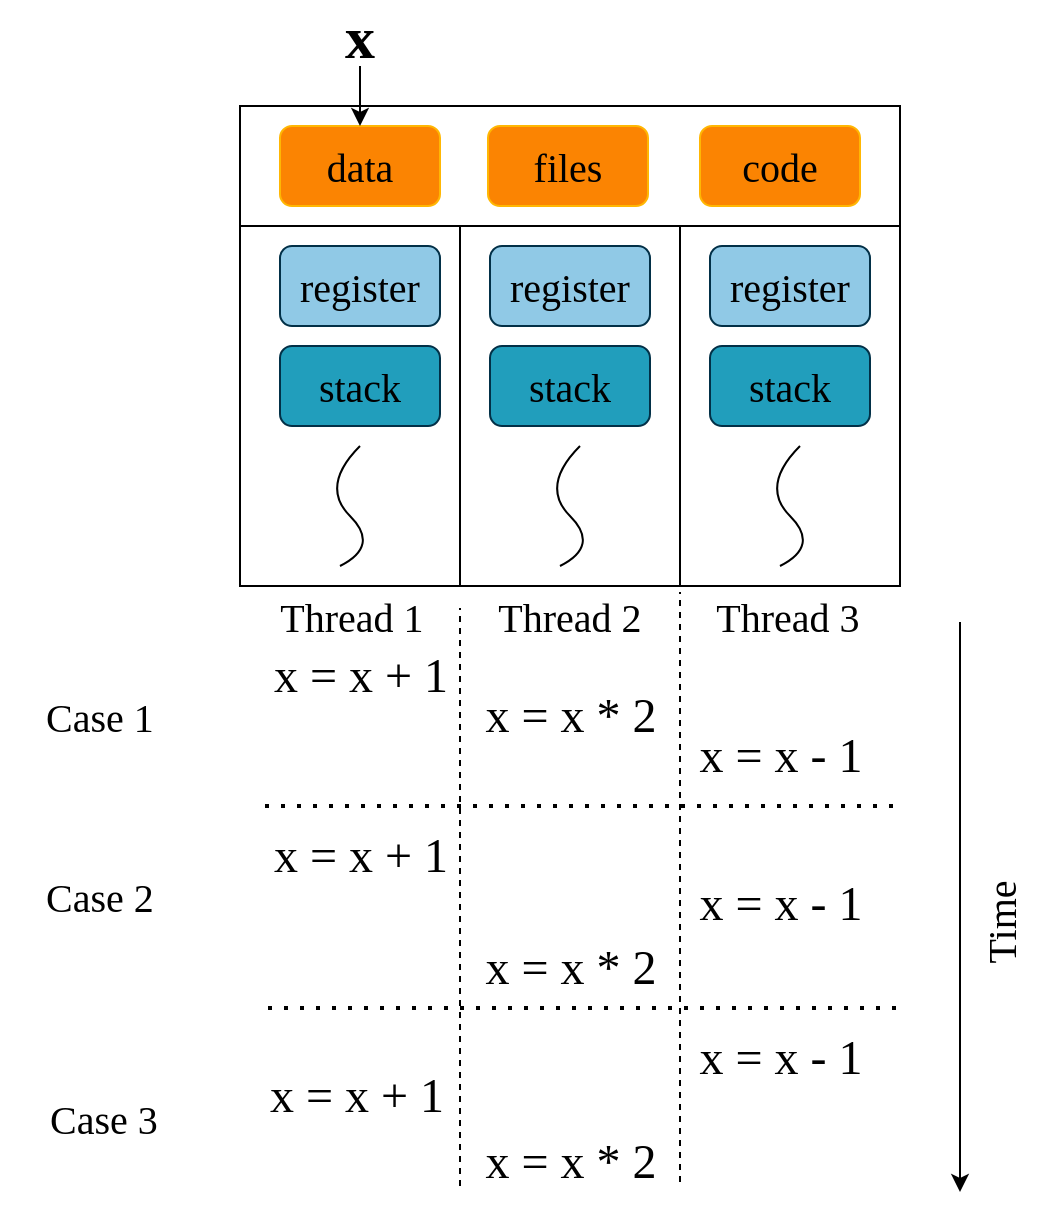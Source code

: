 <mxfile version="22.1.11" type="device">
  <diagram id="UhzK1AIhe0oO3-u0Gy6v" name="第 1 页">
    <mxGraphModel dx="954" dy="617" grid="1" gridSize="10" guides="1" tooltips="1" connect="1" arrows="1" fold="1" page="1" pageScale="1" pageWidth="827" pageHeight="1169" math="0" shadow="0">
      <root>
        <mxCell id="0" />
        <mxCell id="1" parent="0" />
        <mxCell id="kAfg0jahAlVaeJuu0UPe-10" value="" style="rounded=0;whiteSpace=wrap;html=1;fontSize=18;fillColor=none;fontFamily=Times New Roman;" parent="1" vertex="1">
          <mxGeometry x="460" y="180" width="110" height="180" as="geometry" />
        </mxCell>
        <mxCell id="kAfg0jahAlVaeJuu0UPe-7" value="" style="rounded=0;whiteSpace=wrap;html=1;fontSize=18;fillColor=none;fontFamily=Times New Roman;" parent="1" vertex="1">
          <mxGeometry x="240" y="180" width="110" height="180" as="geometry" />
        </mxCell>
        <mxCell id="kAfg0jahAlVaeJuu0UPe-1" value="" style="rounded=0;whiteSpace=wrap;html=1;fillColor=none;fontFamily=Times New Roman;" parent="1" vertex="1">
          <mxGeometry x="240" y="120" width="330" height="240" as="geometry" />
        </mxCell>
        <mxCell id="kAfg0jahAlVaeJuu0UPe-2" value="" style="rounded=0;whiteSpace=wrap;html=1;fillColor=none;fontFamily=Times New Roman;" parent="1" vertex="1">
          <mxGeometry x="240" y="120" width="330" height="60" as="geometry" />
        </mxCell>
        <mxCell id="kAfg0jahAlVaeJuu0UPe-4" value="data" style="rounded=1;whiteSpace=wrap;html=1;fillColor=#FB8402;strokeColor=#FFB703;fontSize=20;fontFamily=Times New Roman;" parent="1" vertex="1">
          <mxGeometry x="260" y="130" width="80" height="40" as="geometry" />
        </mxCell>
        <mxCell id="kAfg0jahAlVaeJuu0UPe-5" value="files" style="rounded=1;whiteSpace=wrap;html=1;fillColor=#FB8402;strokeColor=#FFB703;fontSize=20;fontFamily=Times New Roman;" parent="1" vertex="1">
          <mxGeometry x="364" y="130" width="80" height="40" as="geometry" />
        </mxCell>
        <mxCell id="kAfg0jahAlVaeJuu0UPe-6" value="" style="curved=1;endArrow=none;html=1;rounded=0;fontSize=18;endFill=0;fontFamily=Times New Roman;" parent="1" edge="1">
          <mxGeometry width="50" height="50" relative="1" as="geometry">
            <mxPoint x="290" y="350" as="sourcePoint" />
            <mxPoint x="300" y="290" as="targetPoint" />
            <Array as="points">
              <mxPoint x="310" y="340" />
              <mxPoint x="280" y="310" />
            </Array>
          </mxGeometry>
        </mxCell>
        <mxCell id="kAfg0jahAlVaeJuu0UPe-8" value="code" style="rounded=1;whiteSpace=wrap;html=1;fillColor=#FB8402;strokeColor=#FFB703;fontSize=20;fontFamily=Times New Roman;" parent="1" vertex="1">
          <mxGeometry x="470" y="130" width="80" height="40" as="geometry" />
        </mxCell>
        <mxCell id="kAfg0jahAlVaeJuu0UPe-9" value="" style="rounded=0;whiteSpace=wrap;html=1;fontSize=18;fillColor=none;fontFamily=Times New Roman;" parent="1" vertex="1">
          <mxGeometry x="350" y="180" width="110" height="180" as="geometry" />
        </mxCell>
        <mxCell id="kAfg0jahAlVaeJuu0UPe-11" value="" style="curved=1;endArrow=none;html=1;rounded=0;fontSize=18;endFill=0;fontFamily=Times New Roman;" parent="1" edge="1">
          <mxGeometry width="50" height="50" relative="1" as="geometry">
            <mxPoint x="400" y="350" as="sourcePoint" />
            <mxPoint x="410" y="290" as="targetPoint" />
            <Array as="points">
              <mxPoint x="420" y="340" />
              <mxPoint x="390" y="310" />
            </Array>
          </mxGeometry>
        </mxCell>
        <mxCell id="kAfg0jahAlVaeJuu0UPe-12" value="" style="curved=1;endArrow=none;html=1;rounded=0;fontSize=18;endFill=0;fontFamily=Times New Roman;" parent="1" edge="1">
          <mxGeometry width="50" height="50" relative="1" as="geometry">
            <mxPoint x="510" y="350" as="sourcePoint" />
            <mxPoint x="520" y="290" as="targetPoint" />
            <Array as="points">
              <mxPoint x="530" y="340" />
              <mxPoint x="500" y="310" />
            </Array>
          </mxGeometry>
        </mxCell>
        <mxCell id="kAfg0jahAlVaeJuu0UPe-13" value="register" style="rounded=1;whiteSpace=wrap;html=1;fontSize=20;fillColor=#90C9E6;strokeColor=#023047;fontFamily=Times New Roman;" parent="1" vertex="1">
          <mxGeometry x="260" y="190" width="80" height="40" as="geometry" />
        </mxCell>
        <mxCell id="kAfg0jahAlVaeJuu0UPe-14" value="register" style="rounded=1;whiteSpace=wrap;html=1;fontSize=20;fillColor=#90C9E6;strokeColor=#023047;fontFamily=Times New Roman;" parent="1" vertex="1">
          <mxGeometry x="365" y="190" width="80" height="40" as="geometry" />
        </mxCell>
        <mxCell id="kAfg0jahAlVaeJuu0UPe-15" value="register" style="rounded=1;whiteSpace=wrap;html=1;fontSize=20;fillColor=#90C9E6;strokeColor=#023047;fontFamily=Times New Roman;" parent="1" vertex="1">
          <mxGeometry x="475" y="190" width="80" height="40" as="geometry" />
        </mxCell>
        <mxCell id="kAfg0jahAlVaeJuu0UPe-16" value="stack" style="rounded=1;whiteSpace=wrap;html=1;fontSize=20;fillColor=#219EBC;strokeColor=#023047;fontFamily=Times New Roman;" parent="1" vertex="1">
          <mxGeometry x="260" y="240" width="80" height="40" as="geometry" />
        </mxCell>
        <mxCell id="kAfg0jahAlVaeJuu0UPe-17" value="stack" style="rounded=1;whiteSpace=wrap;html=1;fontSize=20;fillColor=#219EBC;strokeColor=#023047;fontFamily=Times New Roman;" parent="1" vertex="1">
          <mxGeometry x="365" y="240" width="80" height="40" as="geometry" />
        </mxCell>
        <mxCell id="kAfg0jahAlVaeJuu0UPe-18" value="stack" style="rounded=1;whiteSpace=wrap;html=1;fontSize=20;fillColor=#219EBC;strokeColor=#023047;fontFamily=Times New Roman;" parent="1" vertex="1">
          <mxGeometry x="475" y="240" width="80" height="40" as="geometry" />
        </mxCell>
        <mxCell id="_CHHR4Vwk50QgDs2RINX-1" value="&lt;font size=&quot;1&quot; style=&quot;&quot;&gt;&lt;b style=&quot;font-size: 30px;&quot;&gt;x&lt;/b&gt;&lt;/font&gt;" style="text;html=1;strokeColor=none;fillColor=none;align=center;verticalAlign=middle;whiteSpace=wrap;rounded=0;fontFamily=Times New Roman;" parent="1" vertex="1">
          <mxGeometry x="270" y="70" width="60" height="30" as="geometry" />
        </mxCell>
        <mxCell id="_CHHR4Vwk50QgDs2RINX-2" value="" style="endArrow=classic;html=1;rounded=0;fontSize=24;exitX=0.5;exitY=1;exitDx=0;exitDy=0;fontFamily=Times New Roman;" parent="1" source="_CHHR4Vwk50QgDs2RINX-1" target="kAfg0jahAlVaeJuu0UPe-4" edge="1">
          <mxGeometry width="50" height="50" relative="1" as="geometry">
            <mxPoint x="10" y="190" as="sourcePoint" />
            <mxPoint x="60" y="140" as="targetPoint" />
          </mxGeometry>
        </mxCell>
        <mxCell id="_CHHR4Vwk50QgDs2RINX-3" value="x = x + 1" style="text;html=1;strokeColor=none;fillColor=none;align=center;verticalAlign=middle;whiteSpace=wrap;rounded=0;fontSize=24;fontFamily=Times New Roman;" parent="1" vertex="1">
          <mxGeometry x="252.5" y="390" width="95" height="30" as="geometry" />
        </mxCell>
        <mxCell id="_CHHR4Vwk50QgDs2RINX-4" value="x = x * 2" style="text;html=1;strokeColor=none;fillColor=none;align=center;verticalAlign=middle;whiteSpace=wrap;rounded=0;fontSize=24;fontFamily=Times New Roman;" parent="1" vertex="1">
          <mxGeometry x="357.5" y="410" width="95" height="30" as="geometry" />
        </mxCell>
        <mxCell id="_CHHR4Vwk50QgDs2RINX-5" value="x = x - 1" style="text;html=1;strokeColor=none;fillColor=none;align=center;verticalAlign=middle;whiteSpace=wrap;rounded=0;fontSize=24;fontFamily=Times New Roman;" parent="1" vertex="1">
          <mxGeometry x="462.5" y="430" width="95" height="30" as="geometry" />
        </mxCell>
        <mxCell id="_CHHR4Vwk50QgDs2RINX-6" value="" style="endArrow=classic;html=1;rounded=0;fontSize=24;fontFamily=Times New Roman;" parent="1" edge="1">
          <mxGeometry width="50" height="50" relative="1" as="geometry">
            <mxPoint x="600" y="378" as="sourcePoint" />
            <mxPoint x="600" y="663" as="targetPoint" />
          </mxGeometry>
        </mxCell>
        <mxCell id="_CHHR4Vwk50QgDs2RINX-7" value="" style="endArrow=none;dashed=1;html=1;rounded=0;fontSize=24;fontFamily=Times New Roman;" parent="1" edge="1">
          <mxGeometry width="50" height="50" relative="1" as="geometry">
            <mxPoint x="350" y="660" as="sourcePoint" />
            <mxPoint x="350" y="371" as="targetPoint" />
          </mxGeometry>
        </mxCell>
        <mxCell id="_CHHR4Vwk50QgDs2RINX-8" value="" style="endArrow=none;dashed=1;html=1;rounded=0;fontSize=24;fontFamily=Times New Roman;" parent="1" edge="1">
          <mxGeometry width="50" height="50" relative="1" as="geometry">
            <mxPoint x="460" y="658" as="sourcePoint" />
            <mxPoint x="460" y="363" as="targetPoint" />
          </mxGeometry>
        </mxCell>
        <mxCell id="_CHHR4Vwk50QgDs2RINX-10" value="&lt;font style=&quot;font-size: 20px;&quot;&gt;Thread 1&lt;/font&gt;" style="text;html=1;strokeColor=none;fillColor=none;align=center;verticalAlign=middle;whiteSpace=wrap;rounded=0;fontSize=24;fontFamily=Times New Roman;" parent="1" vertex="1">
          <mxGeometry x="246.25" y="360" width="100" height="30" as="geometry" />
        </mxCell>
        <mxCell id="_CHHR4Vwk50QgDs2RINX-11" value="&lt;font style=&quot;font-size: 20px;&quot;&gt;Thread 2&lt;/font&gt;" style="text;html=1;strokeColor=none;fillColor=none;align=center;verticalAlign=middle;whiteSpace=wrap;rounded=0;fontSize=24;fontFamily=Times New Roman;" parent="1" vertex="1">
          <mxGeometry x="355" y="360" width="100" height="30" as="geometry" />
        </mxCell>
        <mxCell id="_CHHR4Vwk50QgDs2RINX-12" value="&lt;font style=&quot;font-size: 20px;&quot;&gt;Thread 3&lt;/font&gt;" style="text;html=1;strokeColor=none;fillColor=none;align=center;verticalAlign=middle;whiteSpace=wrap;rounded=0;fontSize=24;fontFamily=Times New Roman;" parent="1" vertex="1">
          <mxGeometry x="463.75" y="360" width="100" height="30" as="geometry" />
        </mxCell>
        <mxCell id="_CHHR4Vwk50QgDs2RINX-13" value="Time" style="text;html=1;strokeColor=none;fillColor=none;align=center;verticalAlign=middle;whiteSpace=wrap;rounded=0;fontFamily=Times New Roman;fontSize=20;horizontal=0;" parent="1" vertex="1">
          <mxGeometry x="590" y="513" width="60" height="30" as="geometry" />
        </mxCell>
        <mxCell id="_CHHR4Vwk50QgDs2RINX-14" value="" style="endArrow=none;dashed=1;html=1;dashPattern=1 3;strokeWidth=2;rounded=0;fontFamily=Times New Roman;fontSize=20;" parent="1" edge="1">
          <mxGeometry width="50" height="50" relative="1" as="geometry">
            <mxPoint x="252.5" y="470" as="sourcePoint" />
            <mxPoint x="572.5" y="470" as="targetPoint" />
          </mxGeometry>
        </mxCell>
        <mxCell id="_CHHR4Vwk50QgDs2RINX-15" value="x = x + 1" style="text;html=1;strokeColor=none;fillColor=none;align=center;verticalAlign=middle;whiteSpace=wrap;rounded=0;fontSize=24;fontFamily=Times New Roman;" parent="1" vertex="1">
          <mxGeometry x="252.5" y="480" width="95" height="30" as="geometry" />
        </mxCell>
        <mxCell id="_CHHR4Vwk50QgDs2RINX-16" value="x = x * 2" style="text;html=1;strokeColor=none;fillColor=none;align=center;verticalAlign=middle;whiteSpace=wrap;rounded=0;fontSize=24;fontFamily=Times New Roman;" parent="1" vertex="1">
          <mxGeometry x="357.5" y="536" width="95" height="30" as="geometry" />
        </mxCell>
        <mxCell id="_CHHR4Vwk50QgDs2RINX-17" value="x = x - 1" style="text;html=1;strokeColor=none;fillColor=none;align=center;verticalAlign=middle;whiteSpace=wrap;rounded=0;fontSize=24;fontFamily=Times New Roman;" parent="1" vertex="1">
          <mxGeometry x="462.5" y="504" width="95" height="30" as="geometry" />
        </mxCell>
        <mxCell id="_CHHR4Vwk50QgDs2RINX-18" value="" style="endArrow=none;dashed=1;html=1;dashPattern=1 3;strokeWidth=2;rounded=0;fontFamily=Times New Roman;fontSize=20;" parent="1" edge="1">
          <mxGeometry width="50" height="50" relative="1" as="geometry">
            <mxPoint x="254" y="571" as="sourcePoint" />
            <mxPoint x="574" y="571" as="targetPoint" />
          </mxGeometry>
        </mxCell>
        <mxCell id="_CHHR4Vwk50QgDs2RINX-19" value="x = x + 1" style="text;html=1;strokeColor=none;fillColor=none;align=center;verticalAlign=middle;whiteSpace=wrap;rounded=0;fontSize=24;fontFamily=Times New Roman;" parent="1" vertex="1">
          <mxGeometry x="251.25" y="600" width="95" height="30" as="geometry" />
        </mxCell>
        <mxCell id="_CHHR4Vwk50QgDs2RINX-20" value="x = x * 2" style="text;html=1;strokeColor=none;fillColor=none;align=center;verticalAlign=middle;whiteSpace=wrap;rounded=0;fontSize=24;fontFamily=Times New Roman;" parent="1" vertex="1">
          <mxGeometry x="357.5" y="633" width="95" height="30" as="geometry" />
        </mxCell>
        <mxCell id="_CHHR4Vwk50QgDs2RINX-21" value="x = x - 1" style="text;html=1;strokeColor=none;fillColor=none;align=center;verticalAlign=middle;whiteSpace=wrap;rounded=0;fontSize=24;fontFamily=Times New Roman;" parent="1" vertex="1">
          <mxGeometry x="462.5" y="581" width="95" height="30" as="geometry" />
        </mxCell>
        <mxCell id="_CHHR4Vwk50QgDs2RINX-22" value="&lt;font&gt;Case 1&lt;/font&gt;" style="text;html=1;strokeColor=none;fillColor=none;align=center;verticalAlign=middle;whiteSpace=wrap;rounded=0;fontFamily=Times New Roman;fontSize=20;" parent="1" vertex="1">
          <mxGeometry x="120" y="410" width="100" height="30" as="geometry" />
        </mxCell>
        <mxCell id="_CHHR4Vwk50QgDs2RINX-23" value="&lt;font&gt;Case 2&lt;/font&gt;" style="text;html=1;strokeColor=none;fillColor=none;align=center;verticalAlign=middle;whiteSpace=wrap;rounded=0;fontFamily=Times New Roman;fontSize=20;" parent="1" vertex="1">
          <mxGeometry x="120" y="500" width="100" height="30" as="geometry" />
        </mxCell>
        <mxCell id="_CHHR4Vwk50QgDs2RINX-24" value="&lt;font&gt;Case 3&lt;/font&gt;" style="text;html=1;strokeColor=none;fillColor=none;align=center;verticalAlign=middle;whiteSpace=wrap;rounded=0;fontFamily=Times New Roman;fontSize=20;" parent="1" vertex="1">
          <mxGeometry x="122" y="611" width="100" height="30" as="geometry" />
        </mxCell>
      </root>
    </mxGraphModel>
  </diagram>
</mxfile>
